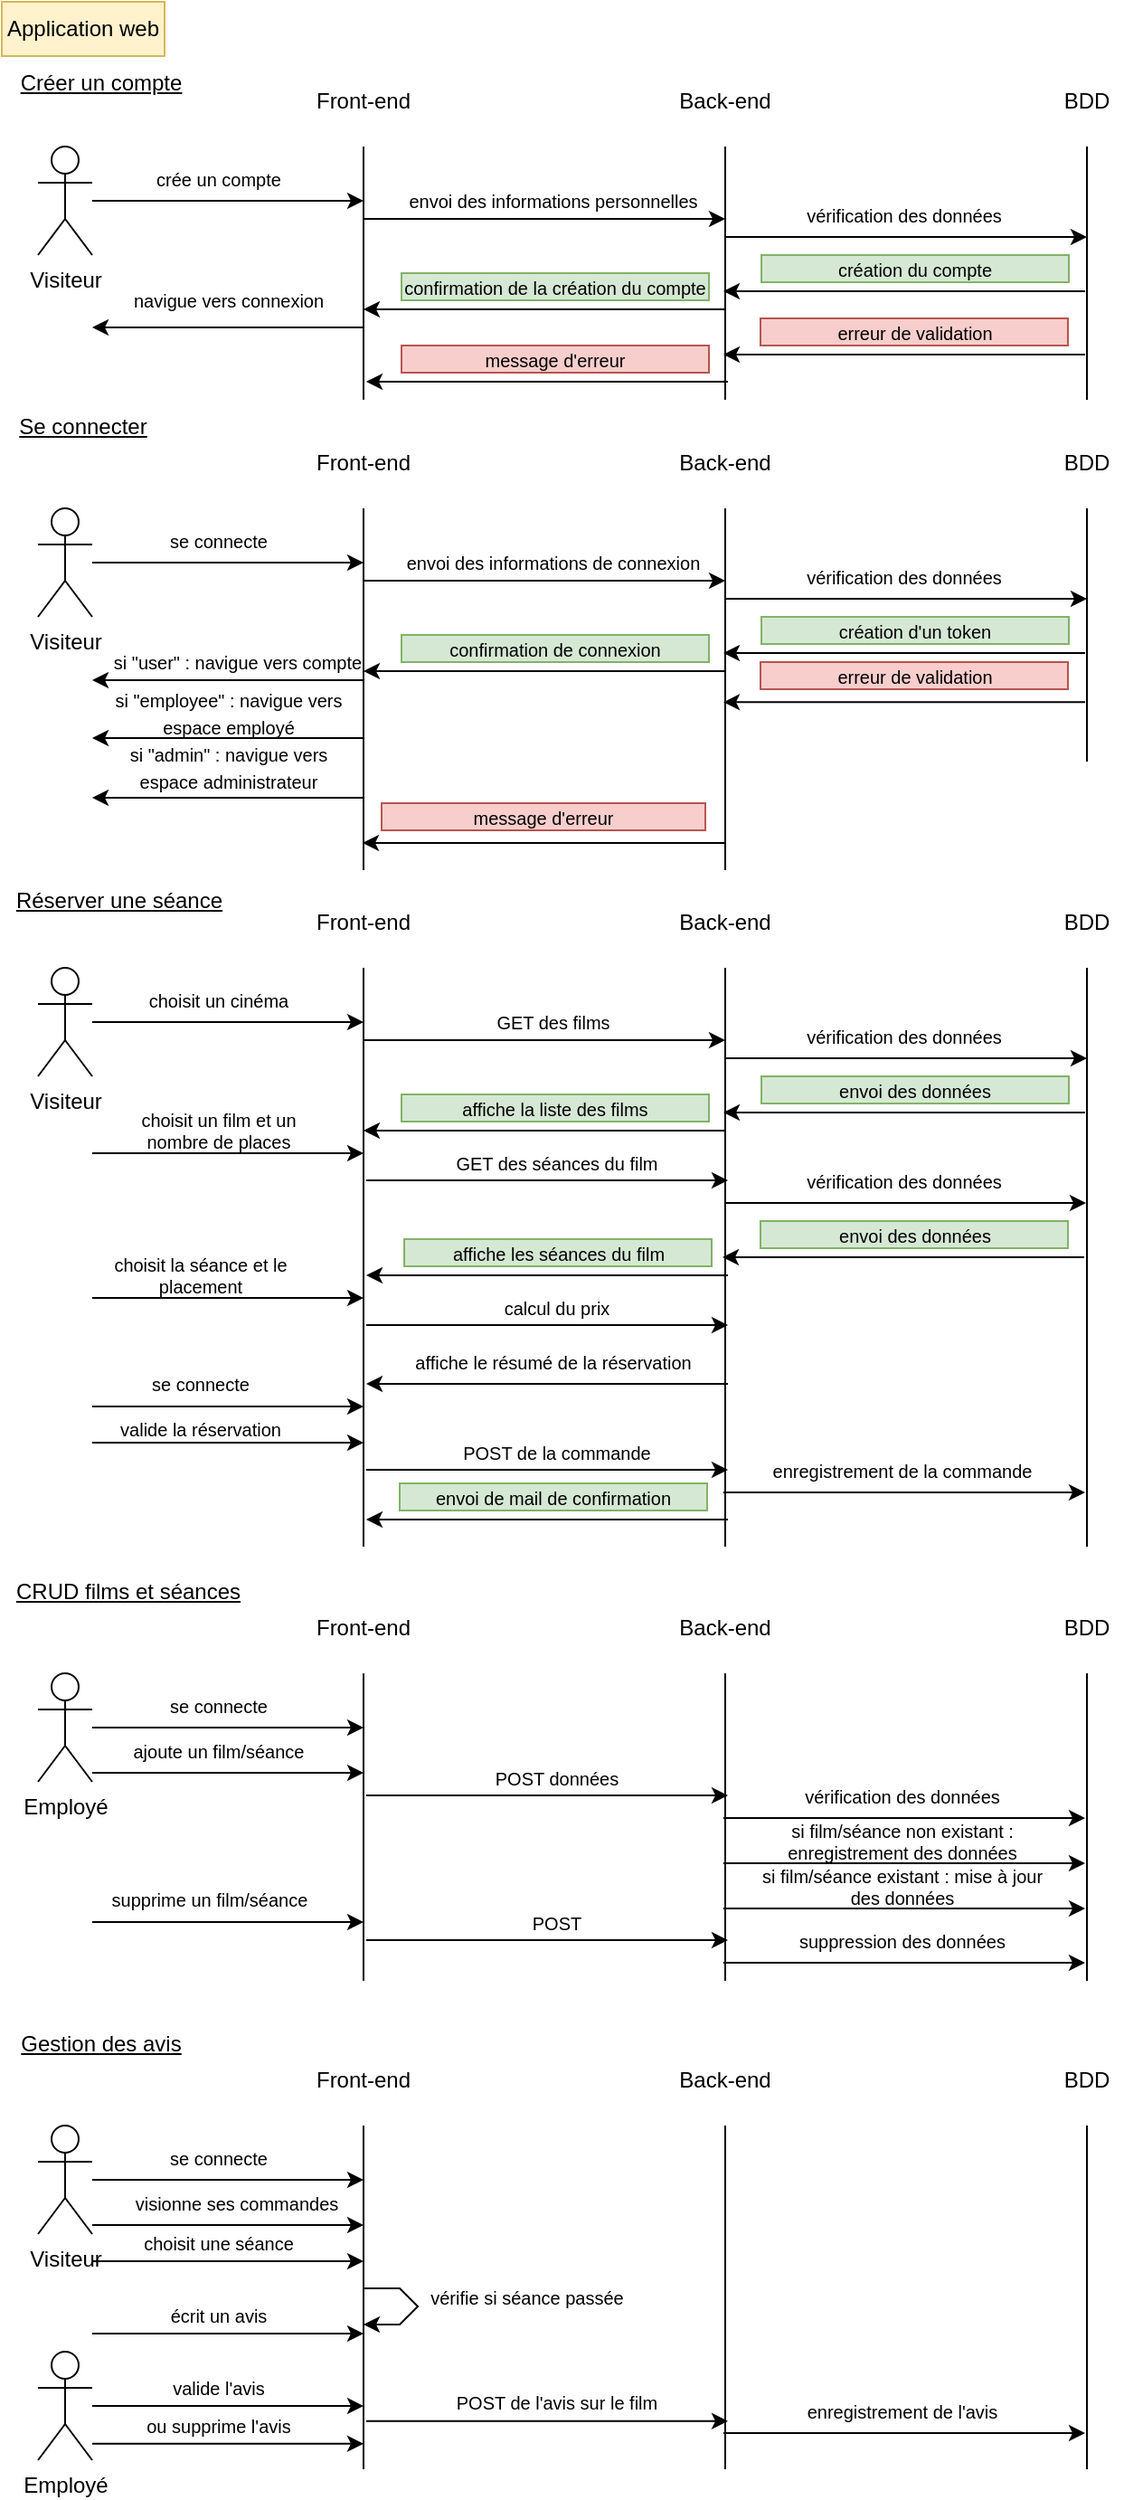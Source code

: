 <mxfile version="26.2.12">
  <diagram name="Page-1" id="bkhj7TyTQltoUjwlAiIB">
    <mxGraphModel dx="632" dy="415" grid="1" gridSize="10" guides="1" tooltips="1" connect="1" arrows="1" fold="1" page="1" pageScale="1" pageWidth="827" pageHeight="1169" math="0" shadow="0">
      <root>
        <mxCell id="0" />
        <mxCell id="1" parent="0" />
        <mxCell id="wifZ-9k00RwjJwxD-yln-15" style="edgeStyle=orthogonalEdgeStyle;rounded=0;orthogonalLoop=1;jettySize=auto;html=1;" parent="1" source="wifZ-9k00RwjJwxD-yln-1" edge="1">
          <mxGeometry relative="1" as="geometry">
            <mxPoint x="200" y="110" as="targetPoint" />
          </mxGeometry>
        </mxCell>
        <mxCell id="wifZ-9k00RwjJwxD-yln-1" value="Visiteur" style="shape=umlActor;verticalLabelPosition=bottom;verticalAlign=top;html=1;outlineConnect=0;" parent="1" vertex="1">
          <mxGeometry x="20" y="80" width="30" height="60" as="geometry" />
        </mxCell>
        <mxCell id="wifZ-9k00RwjJwxD-yln-2" value="Application web" style="text;html=1;align=center;verticalAlign=middle;whiteSpace=wrap;rounded=0;glass=0;shadow=0;fillColor=#fff2cc;strokeColor=#d6b656;" parent="1" vertex="1">
          <mxGeometry width="90" height="30" as="geometry" />
        </mxCell>
        <mxCell id="wifZ-9k00RwjJwxD-yln-5" value="Créer un compte" style="text;html=1;align=center;verticalAlign=middle;whiteSpace=wrap;rounded=0;fontStyle=4" parent="1" vertex="1">
          <mxGeometry y="30" width="110" height="30" as="geometry" />
        </mxCell>
        <mxCell id="wifZ-9k00RwjJwxD-yln-8" value="" style="endArrow=none;html=1;rounded=0;" parent="1" edge="1">
          <mxGeometry width="50" height="50" relative="1" as="geometry">
            <mxPoint x="200" y="220" as="sourcePoint" />
            <mxPoint x="200" y="80" as="targetPoint" />
          </mxGeometry>
        </mxCell>
        <mxCell id="wifZ-9k00RwjJwxD-yln-9" value="" style="endArrow=none;html=1;rounded=0;" parent="1" edge="1">
          <mxGeometry width="50" height="50" relative="1" as="geometry">
            <mxPoint x="400" y="220" as="sourcePoint" />
            <mxPoint x="400" y="80" as="targetPoint" />
          </mxGeometry>
        </mxCell>
        <mxCell id="wifZ-9k00RwjJwxD-yln-10" value="" style="endArrow=none;html=1;rounded=0;" parent="1" edge="1">
          <mxGeometry width="50" height="50" relative="1" as="geometry">
            <mxPoint x="600" y="220" as="sourcePoint" />
            <mxPoint x="600" y="80" as="targetPoint" />
          </mxGeometry>
        </mxCell>
        <mxCell id="wifZ-9k00RwjJwxD-yln-11" value="Front-end" style="text;html=1;align=center;verticalAlign=middle;whiteSpace=wrap;rounded=0;" parent="1" vertex="1">
          <mxGeometry x="170" y="40" width="60" height="30" as="geometry" />
        </mxCell>
        <mxCell id="wifZ-9k00RwjJwxD-yln-12" value="Back-end" style="text;html=1;align=center;verticalAlign=middle;whiteSpace=wrap;rounded=0;" parent="1" vertex="1">
          <mxGeometry x="370" y="40" width="60" height="30" as="geometry" />
        </mxCell>
        <mxCell id="wifZ-9k00RwjJwxD-yln-13" value="BDD" style="text;html=1;align=center;verticalAlign=middle;whiteSpace=wrap;rounded=0;" parent="1" vertex="1">
          <mxGeometry x="570" y="40" width="60" height="30" as="geometry" />
        </mxCell>
        <mxCell id="wifZ-9k00RwjJwxD-yln-16" value="crée un compte" style="text;html=1;align=center;verticalAlign=middle;whiteSpace=wrap;rounded=0;fontSize=10;" parent="1" vertex="1">
          <mxGeometry x="70" y="92.5" width="100" height="10" as="geometry" />
        </mxCell>
        <mxCell id="wifZ-9k00RwjJwxD-yln-17" value="" style="endArrow=classic;html=1;rounded=0;" parent="1" edge="1">
          <mxGeometry width="50" height="50" relative="1" as="geometry">
            <mxPoint x="200" y="120" as="sourcePoint" />
            <mxPoint x="400" y="120" as="targetPoint" />
          </mxGeometry>
        </mxCell>
        <mxCell id="wifZ-9k00RwjJwxD-yln-18" value="envoi des informations personnelles" style="text;html=1;align=center;verticalAlign=middle;whiteSpace=wrap;rounded=0;fontSize=10;" parent="1" vertex="1">
          <mxGeometry x="220" y="102.5" width="170" height="15" as="geometry" />
        </mxCell>
        <mxCell id="wifZ-9k00RwjJwxD-yln-20" value="" style="endArrow=classic;html=1;rounded=0;" parent="1" edge="1">
          <mxGeometry width="50" height="50" relative="1" as="geometry">
            <mxPoint x="400" y="130" as="sourcePoint" />
            <mxPoint x="600" y="130" as="targetPoint" />
          </mxGeometry>
        </mxCell>
        <mxCell id="wifZ-9k00RwjJwxD-yln-21" value="vérification des données" style="text;html=1;align=center;verticalAlign=middle;whiteSpace=wrap;rounded=0;fontSize=10;" parent="1" vertex="1">
          <mxGeometry x="414" y="110" width="170" height="15" as="geometry" />
        </mxCell>
        <mxCell id="wifZ-9k00RwjJwxD-yln-22" value="création du compte" style="text;html=1;align=center;verticalAlign=middle;whiteSpace=wrap;rounded=0;fontSize=10;fillColor=#d5e8d4;strokeColor=#82b366;" parent="1" vertex="1">
          <mxGeometry x="420" y="140" width="170" height="15" as="geometry" />
        </mxCell>
        <mxCell id="wifZ-9k00RwjJwxD-yln-23" value="" style="endArrow=classic;html=1;rounded=0;" parent="1" edge="1">
          <mxGeometry width="50" height="50" relative="1" as="geometry">
            <mxPoint x="599" y="160" as="sourcePoint" />
            <mxPoint x="399" y="160" as="targetPoint" />
          </mxGeometry>
        </mxCell>
        <mxCell id="wifZ-9k00RwjJwxD-yln-25" value="confirmation de la création du compte" style="text;html=1;align=center;verticalAlign=middle;whiteSpace=wrap;rounded=0;fontSize=10;fillColor=#d5e8d4;strokeColor=#82b366;" parent="1" vertex="1">
          <mxGeometry x="221" y="150" width="170" height="15" as="geometry" />
        </mxCell>
        <mxCell id="wifZ-9k00RwjJwxD-yln-26" value="" style="endArrow=classic;html=1;rounded=0;" parent="1" edge="1">
          <mxGeometry width="50" height="50" relative="1" as="geometry">
            <mxPoint x="400" y="170" as="sourcePoint" />
            <mxPoint x="200" y="170" as="targetPoint" />
          </mxGeometry>
        </mxCell>
        <mxCell id="wifZ-9k00RwjJwxD-yln-27" value="message d&#39;erreur" style="text;html=1;align=center;verticalAlign=middle;whiteSpace=wrap;rounded=0;fontSize=10;fillColor=#f8cecc;strokeColor=#b85450;" parent="1" vertex="1">
          <mxGeometry x="221" y="190" width="170" height="15" as="geometry" />
        </mxCell>
        <mxCell id="wifZ-9k00RwjJwxD-yln-28" value="" style="endArrow=classic;html=1;rounded=0;" parent="1" edge="1">
          <mxGeometry width="50" height="50" relative="1" as="geometry">
            <mxPoint x="401.5" y="210" as="sourcePoint" />
            <mxPoint x="201.5" y="210" as="targetPoint" />
          </mxGeometry>
        </mxCell>
        <mxCell id="wifZ-9k00RwjJwxD-yln-29" value="Se connecter" style="text;html=1;align=center;verticalAlign=middle;whiteSpace=wrap;rounded=0;fontStyle=4" parent="1" vertex="1">
          <mxGeometry y="220" width="90" height="30" as="geometry" />
        </mxCell>
        <mxCell id="wifZ-9k00RwjJwxD-yln-30" style="edgeStyle=orthogonalEdgeStyle;rounded=0;orthogonalLoop=1;jettySize=auto;html=1;" parent="1" source="wifZ-9k00RwjJwxD-yln-31" edge="1">
          <mxGeometry relative="1" as="geometry">
            <mxPoint x="200" y="310" as="targetPoint" />
          </mxGeometry>
        </mxCell>
        <mxCell id="wifZ-9k00RwjJwxD-yln-31" value="Visiteur" style="shape=umlActor;verticalLabelPosition=bottom;verticalAlign=top;html=1;outlineConnect=0;" parent="1" vertex="1">
          <mxGeometry x="20" y="280" width="30" height="60" as="geometry" />
        </mxCell>
        <mxCell id="wifZ-9k00RwjJwxD-yln-32" value="" style="endArrow=none;html=1;rounded=0;" parent="1" edge="1">
          <mxGeometry width="50" height="50" relative="1" as="geometry">
            <mxPoint x="200" y="480" as="sourcePoint" />
            <mxPoint x="200" y="280" as="targetPoint" />
          </mxGeometry>
        </mxCell>
        <mxCell id="wifZ-9k00RwjJwxD-yln-33" value="" style="endArrow=none;html=1;rounded=0;" parent="1" edge="1">
          <mxGeometry width="50" height="50" relative="1" as="geometry">
            <mxPoint x="400" y="480" as="sourcePoint" />
            <mxPoint x="400" y="280" as="targetPoint" />
          </mxGeometry>
        </mxCell>
        <mxCell id="wifZ-9k00RwjJwxD-yln-34" value="" style="endArrow=none;html=1;rounded=0;" parent="1" edge="1">
          <mxGeometry width="50" height="50" relative="1" as="geometry">
            <mxPoint x="600" y="420" as="sourcePoint" />
            <mxPoint x="600" y="280" as="targetPoint" />
          </mxGeometry>
        </mxCell>
        <mxCell id="wifZ-9k00RwjJwxD-yln-35" value="Front-end" style="text;html=1;align=center;verticalAlign=middle;whiteSpace=wrap;rounded=0;" parent="1" vertex="1">
          <mxGeometry x="170" y="240" width="60" height="30" as="geometry" />
        </mxCell>
        <mxCell id="wifZ-9k00RwjJwxD-yln-36" value="Back-end" style="text;html=1;align=center;verticalAlign=middle;whiteSpace=wrap;rounded=0;" parent="1" vertex="1">
          <mxGeometry x="370" y="240" width="60" height="30" as="geometry" />
        </mxCell>
        <mxCell id="wifZ-9k00RwjJwxD-yln-37" value="BDD" style="text;html=1;align=center;verticalAlign=middle;whiteSpace=wrap;rounded=0;" parent="1" vertex="1">
          <mxGeometry x="570" y="240" width="60" height="30" as="geometry" />
        </mxCell>
        <mxCell id="wifZ-9k00RwjJwxD-yln-38" value="se connecte" style="text;html=1;align=center;verticalAlign=middle;whiteSpace=wrap;rounded=0;fontSize=10;" parent="1" vertex="1">
          <mxGeometry x="70" y="292.5" width="100" height="10" as="geometry" />
        </mxCell>
        <mxCell id="wifZ-9k00RwjJwxD-yln-39" value="" style="endArrow=classic;html=1;rounded=0;" parent="1" edge="1">
          <mxGeometry width="50" height="50" relative="1" as="geometry">
            <mxPoint x="200" y="320" as="sourcePoint" />
            <mxPoint x="400" y="320" as="targetPoint" />
          </mxGeometry>
        </mxCell>
        <mxCell id="wifZ-9k00RwjJwxD-yln-40" value="envoi des informations de connexion" style="text;html=1;align=center;verticalAlign=middle;whiteSpace=wrap;rounded=0;fontSize=10;" parent="1" vertex="1">
          <mxGeometry x="220" y="302.5" width="170" height="15" as="geometry" />
        </mxCell>
        <mxCell id="wifZ-9k00RwjJwxD-yln-41" value="" style="endArrow=classic;html=1;rounded=0;" parent="1" edge="1">
          <mxGeometry width="50" height="50" relative="1" as="geometry">
            <mxPoint x="400" y="330" as="sourcePoint" />
            <mxPoint x="600" y="330" as="targetPoint" />
          </mxGeometry>
        </mxCell>
        <mxCell id="wifZ-9k00RwjJwxD-yln-42" value="vérification des données" style="text;html=1;align=center;verticalAlign=middle;whiteSpace=wrap;rounded=0;fontSize=10;" parent="1" vertex="1">
          <mxGeometry x="414" y="310" width="170" height="15" as="geometry" />
        </mxCell>
        <mxCell id="wifZ-9k00RwjJwxD-yln-43" value="création d&#39;un token" style="text;html=1;align=center;verticalAlign=middle;whiteSpace=wrap;rounded=0;fontSize=10;fillColor=#d5e8d4;strokeColor=#82b366;" parent="1" vertex="1">
          <mxGeometry x="420" y="340" width="170" height="15" as="geometry" />
        </mxCell>
        <mxCell id="wifZ-9k00RwjJwxD-yln-44" value="" style="endArrow=classic;html=1;rounded=0;" parent="1" edge="1">
          <mxGeometry width="50" height="50" relative="1" as="geometry">
            <mxPoint x="599" y="360" as="sourcePoint" />
            <mxPoint x="399" y="360" as="targetPoint" />
          </mxGeometry>
        </mxCell>
        <mxCell id="wifZ-9k00RwjJwxD-yln-45" value="confirmation de connexion" style="text;html=1;align=center;verticalAlign=middle;whiteSpace=wrap;rounded=0;fontSize=10;fillColor=#d5e8d4;strokeColor=#82b366;" parent="1" vertex="1">
          <mxGeometry x="221" y="350" width="170" height="15" as="geometry" />
        </mxCell>
        <mxCell id="wifZ-9k00RwjJwxD-yln-46" value="" style="endArrow=classic;html=1;rounded=0;" parent="1" edge="1">
          <mxGeometry width="50" height="50" relative="1" as="geometry">
            <mxPoint x="400" y="370" as="sourcePoint" />
            <mxPoint x="200" y="370" as="targetPoint" />
          </mxGeometry>
        </mxCell>
        <mxCell id="wifZ-9k00RwjJwxD-yln-47" value="message d&#39;erreur" style="text;html=1;align=center;verticalAlign=middle;whiteSpace=wrap;rounded=0;fontSize=10;fillColor=#f8cecc;strokeColor=#b85450;" parent="1" vertex="1">
          <mxGeometry x="210" y="443" width="179" height="15" as="geometry" />
        </mxCell>
        <mxCell id="wifZ-9k00RwjJwxD-yln-48" value="" style="endArrow=classic;html=1;rounded=0;" parent="1" edge="1">
          <mxGeometry width="50" height="50" relative="1" as="geometry">
            <mxPoint x="399.5" y="465" as="sourcePoint" />
            <mxPoint x="199.5" y="465" as="targetPoint" />
          </mxGeometry>
        </mxCell>
        <mxCell id="wifZ-9k00RwjJwxD-yln-49" value="Réserver une séance" style="text;html=1;align=center;verticalAlign=middle;whiteSpace=wrap;rounded=0;fontStyle=4" parent="1" vertex="1">
          <mxGeometry y="482" width="130" height="30" as="geometry" />
        </mxCell>
        <mxCell id="wifZ-9k00RwjJwxD-yln-50" style="edgeStyle=orthogonalEdgeStyle;rounded=0;orthogonalLoop=1;jettySize=auto;html=1;" parent="1" source="wifZ-9k00RwjJwxD-yln-51" edge="1">
          <mxGeometry relative="1" as="geometry">
            <mxPoint x="200" y="564" as="targetPoint" />
          </mxGeometry>
        </mxCell>
        <mxCell id="wifZ-9k00RwjJwxD-yln-51" value="Visiteur" style="shape=umlActor;verticalLabelPosition=bottom;verticalAlign=top;html=1;outlineConnect=0;" parent="1" vertex="1">
          <mxGeometry x="20" y="534" width="30" height="60" as="geometry" />
        </mxCell>
        <mxCell id="wifZ-9k00RwjJwxD-yln-52" value="" style="endArrow=none;html=1;rounded=0;" parent="1" edge="1">
          <mxGeometry width="50" height="50" relative="1" as="geometry">
            <mxPoint x="200" y="854" as="sourcePoint" />
            <mxPoint x="200" y="534" as="targetPoint" />
          </mxGeometry>
        </mxCell>
        <mxCell id="wifZ-9k00RwjJwxD-yln-53" value="" style="endArrow=none;html=1;rounded=0;" parent="1" edge="1">
          <mxGeometry width="50" height="50" relative="1" as="geometry">
            <mxPoint x="400" y="854" as="sourcePoint" />
            <mxPoint x="400" y="534" as="targetPoint" />
          </mxGeometry>
        </mxCell>
        <mxCell id="wifZ-9k00RwjJwxD-yln-54" value="" style="endArrow=none;html=1;rounded=0;" parent="1" edge="1">
          <mxGeometry width="50" height="50" relative="1" as="geometry">
            <mxPoint x="600" y="854" as="sourcePoint" />
            <mxPoint x="600" y="534" as="targetPoint" />
          </mxGeometry>
        </mxCell>
        <mxCell id="wifZ-9k00RwjJwxD-yln-55" value="Front-end" style="text;html=1;align=center;verticalAlign=middle;whiteSpace=wrap;rounded=0;" parent="1" vertex="1">
          <mxGeometry x="170" y="494" width="60" height="30" as="geometry" />
        </mxCell>
        <mxCell id="wifZ-9k00RwjJwxD-yln-56" value="Back-end" style="text;html=1;align=center;verticalAlign=middle;whiteSpace=wrap;rounded=0;" parent="1" vertex="1">
          <mxGeometry x="370" y="494" width="60" height="30" as="geometry" />
        </mxCell>
        <mxCell id="wifZ-9k00RwjJwxD-yln-57" value="BDD" style="text;html=1;align=center;verticalAlign=middle;whiteSpace=wrap;rounded=0;" parent="1" vertex="1">
          <mxGeometry x="570" y="494" width="60" height="30" as="geometry" />
        </mxCell>
        <mxCell id="wifZ-9k00RwjJwxD-yln-58" value="choisit un cinéma" style="text;html=1;align=center;verticalAlign=middle;whiteSpace=wrap;rounded=0;fontSize=10;" parent="1" vertex="1">
          <mxGeometry x="70" y="546.5" width="100" height="10" as="geometry" />
        </mxCell>
        <mxCell id="wifZ-9k00RwjJwxD-yln-59" value="" style="endArrow=classic;html=1;rounded=0;" parent="1" edge="1">
          <mxGeometry width="50" height="50" relative="1" as="geometry">
            <mxPoint x="200" y="574" as="sourcePoint" />
            <mxPoint x="400" y="574" as="targetPoint" />
          </mxGeometry>
        </mxCell>
        <mxCell id="wifZ-9k00RwjJwxD-yln-60" value="GET des films" style="text;html=1;align=center;verticalAlign=middle;whiteSpace=wrap;rounded=0;fontSize=10;" parent="1" vertex="1">
          <mxGeometry x="220" y="556.5" width="170" height="15" as="geometry" />
        </mxCell>
        <mxCell id="wifZ-9k00RwjJwxD-yln-61" value="" style="endArrow=classic;html=1;rounded=0;" parent="1" edge="1">
          <mxGeometry width="50" height="50" relative="1" as="geometry">
            <mxPoint x="400" y="584" as="sourcePoint" />
            <mxPoint x="600" y="584" as="targetPoint" />
          </mxGeometry>
        </mxCell>
        <mxCell id="wifZ-9k00RwjJwxD-yln-62" value="vérification des données" style="text;html=1;align=center;verticalAlign=middle;whiteSpace=wrap;rounded=0;fontSize=10;" parent="1" vertex="1">
          <mxGeometry x="414" y="564" width="170" height="15" as="geometry" />
        </mxCell>
        <mxCell id="wifZ-9k00RwjJwxD-yln-63" value="envoi des données" style="text;html=1;align=center;verticalAlign=middle;whiteSpace=wrap;rounded=0;fontSize=10;fillColor=#d5e8d4;strokeColor=#82b366;" parent="1" vertex="1">
          <mxGeometry x="420" y="594" width="170" height="15" as="geometry" />
        </mxCell>
        <mxCell id="wifZ-9k00RwjJwxD-yln-64" value="" style="endArrow=classic;html=1;rounded=0;" parent="1" edge="1">
          <mxGeometry width="50" height="50" relative="1" as="geometry">
            <mxPoint x="599" y="614" as="sourcePoint" />
            <mxPoint x="399" y="614" as="targetPoint" />
          </mxGeometry>
        </mxCell>
        <mxCell id="wifZ-9k00RwjJwxD-yln-65" value="affiche la liste des films" style="text;html=1;align=center;verticalAlign=middle;whiteSpace=wrap;rounded=0;fontSize=10;fillColor=#d5e8d4;strokeColor=#82b366;" parent="1" vertex="1">
          <mxGeometry x="221" y="604" width="170" height="15" as="geometry" />
        </mxCell>
        <mxCell id="wifZ-9k00RwjJwxD-yln-66" value="" style="endArrow=classic;html=1;rounded=0;" parent="1" edge="1">
          <mxGeometry width="50" height="50" relative="1" as="geometry">
            <mxPoint x="400" y="624" as="sourcePoint" />
            <mxPoint x="200" y="624" as="targetPoint" />
          </mxGeometry>
        </mxCell>
        <mxCell id="wifZ-9k00RwjJwxD-yln-69" style="edgeStyle=orthogonalEdgeStyle;rounded=0;orthogonalLoop=1;jettySize=auto;html=1;" parent="1" edge="1">
          <mxGeometry relative="1" as="geometry">
            <mxPoint x="200" y="636.5" as="targetPoint" />
            <mxPoint x="50" y="636.5" as="sourcePoint" />
          </mxGeometry>
        </mxCell>
        <mxCell id="wifZ-9k00RwjJwxD-yln-70" value="choisit un film et un nombre de places" style="text;html=1;align=center;verticalAlign=middle;whiteSpace=wrap;rounded=0;fontSize=10;" parent="1" vertex="1">
          <mxGeometry x="70" y="619" width="100" height="10" as="geometry" />
        </mxCell>
        <mxCell id="wifZ-9k00RwjJwxD-yln-71" value="" style="endArrow=classic;html=1;rounded=0;" parent="1" edge="1">
          <mxGeometry width="50" height="50" relative="1" as="geometry">
            <mxPoint x="201.5" y="651.5" as="sourcePoint" />
            <mxPoint x="401.5" y="651.5" as="targetPoint" />
          </mxGeometry>
        </mxCell>
        <mxCell id="wifZ-9k00RwjJwxD-yln-72" value="GET des séances du film" style="text;html=1;align=center;verticalAlign=middle;whiteSpace=wrap;rounded=0;fontSize=10;" parent="1" vertex="1">
          <mxGeometry x="221.5" y="634" width="170" height="15" as="geometry" />
        </mxCell>
        <mxCell id="wifZ-9k00RwjJwxD-yln-73" value="" style="endArrow=classic;html=1;rounded=0;" parent="1" edge="1">
          <mxGeometry width="50" height="50" relative="1" as="geometry">
            <mxPoint x="399.5" y="664" as="sourcePoint" />
            <mxPoint x="599.5" y="664" as="targetPoint" />
          </mxGeometry>
        </mxCell>
        <mxCell id="wifZ-9k00RwjJwxD-yln-74" value="vérification des données" style="text;html=1;align=center;verticalAlign=middle;whiteSpace=wrap;rounded=0;fontSize=10;" parent="1" vertex="1">
          <mxGeometry x="413.5" y="644" width="170" height="15" as="geometry" />
        </mxCell>
        <mxCell id="wifZ-9k00RwjJwxD-yln-75" value="envoi des données" style="text;html=1;align=center;verticalAlign=middle;whiteSpace=wrap;rounded=0;fontSize=10;fillColor=#d5e8d4;strokeColor=#82b366;" parent="1" vertex="1">
          <mxGeometry x="419.5" y="674" width="170" height="15" as="geometry" />
        </mxCell>
        <mxCell id="wifZ-9k00RwjJwxD-yln-76" value="" style="endArrow=classic;html=1;rounded=0;" parent="1" edge="1">
          <mxGeometry width="50" height="50" relative="1" as="geometry">
            <mxPoint x="598.5" y="694" as="sourcePoint" />
            <mxPoint x="398.5" y="694" as="targetPoint" />
          </mxGeometry>
        </mxCell>
        <mxCell id="wifZ-9k00RwjJwxD-yln-80" value="affiche les séances du film" style="text;html=1;align=center;verticalAlign=middle;whiteSpace=wrap;rounded=0;fontSize=10;fillColor=#d5e8d4;strokeColor=#82b366;" parent="1" vertex="1">
          <mxGeometry x="222.5" y="684" width="170" height="15" as="geometry" />
        </mxCell>
        <mxCell id="wifZ-9k00RwjJwxD-yln-81" value="" style="endArrow=classic;html=1;rounded=0;" parent="1" edge="1">
          <mxGeometry width="50" height="50" relative="1" as="geometry">
            <mxPoint x="401.5" y="704" as="sourcePoint" />
            <mxPoint x="201.5" y="704" as="targetPoint" />
          </mxGeometry>
        </mxCell>
        <mxCell id="wifZ-9k00RwjJwxD-yln-82" style="edgeStyle=orthogonalEdgeStyle;rounded=0;orthogonalLoop=1;jettySize=auto;html=1;" parent="1" edge="1">
          <mxGeometry relative="1" as="geometry">
            <mxPoint x="200" y="716.5" as="targetPoint" />
            <mxPoint x="50" y="716.5" as="sourcePoint" />
          </mxGeometry>
        </mxCell>
        <mxCell id="wifZ-9k00RwjJwxD-yln-83" value="choisit la séance et le placement" style="text;html=1;align=center;verticalAlign=middle;whiteSpace=wrap;rounded=0;fontSize=10;" parent="1" vertex="1">
          <mxGeometry x="60" y="699" width="100" height="10" as="geometry" />
        </mxCell>
        <mxCell id="wifZ-9k00RwjJwxD-yln-85" value="" style="endArrow=classic;html=1;rounded=0;" parent="1" edge="1">
          <mxGeometry width="50" height="50" relative="1" as="geometry">
            <mxPoint x="201.5" y="731.5" as="sourcePoint" />
            <mxPoint x="401.5" y="731.5" as="targetPoint" />
          </mxGeometry>
        </mxCell>
        <mxCell id="wifZ-9k00RwjJwxD-yln-86" value="calcul du prix" style="text;html=1;align=center;verticalAlign=middle;whiteSpace=wrap;rounded=0;fontSize=10;" parent="1" vertex="1">
          <mxGeometry x="221.5" y="714" width="170" height="15" as="geometry" />
        </mxCell>
        <mxCell id="wifZ-9k00RwjJwxD-yln-87" value="" style="endArrow=classic;html=1;rounded=0;" parent="1" edge="1">
          <mxGeometry width="50" height="50" relative="1" as="geometry">
            <mxPoint x="401.5" y="764" as="sourcePoint" />
            <mxPoint x="201.5" y="764" as="targetPoint" />
          </mxGeometry>
        </mxCell>
        <mxCell id="wifZ-9k00RwjJwxD-yln-88" value="affiche le résumé de la réservation" style="text;html=1;align=center;verticalAlign=middle;whiteSpace=wrap;rounded=0;fontSize=10;" parent="1" vertex="1">
          <mxGeometry x="220" y="744" width="170" height="15" as="geometry" />
        </mxCell>
        <mxCell id="wifZ-9k00RwjJwxD-yln-89" style="edgeStyle=orthogonalEdgeStyle;rounded=0;orthogonalLoop=1;jettySize=auto;html=1;" parent="1" edge="1">
          <mxGeometry relative="1" as="geometry">
            <mxPoint x="200" y="776.5" as="targetPoint" />
            <mxPoint x="50" y="776.5" as="sourcePoint" />
          </mxGeometry>
        </mxCell>
        <mxCell id="wifZ-9k00RwjJwxD-yln-90" value="se connecte" style="text;html=1;align=center;verticalAlign=middle;whiteSpace=wrap;rounded=0;fontSize=10;" parent="1" vertex="1">
          <mxGeometry x="60" y="759" width="100" height="10" as="geometry" />
        </mxCell>
        <mxCell id="wifZ-9k00RwjJwxD-yln-94" style="edgeStyle=orthogonalEdgeStyle;rounded=0;orthogonalLoop=1;jettySize=auto;html=1;" parent="1" edge="1">
          <mxGeometry relative="1" as="geometry">
            <mxPoint x="200" y="796.5" as="targetPoint" />
            <mxPoint x="50" y="796.5" as="sourcePoint" />
          </mxGeometry>
        </mxCell>
        <mxCell id="wifZ-9k00RwjJwxD-yln-95" value="valide la réservation" style="text;html=1;align=center;verticalAlign=middle;whiteSpace=wrap;rounded=0;fontSize=10;" parent="1" vertex="1">
          <mxGeometry x="60" y="784" width="100" height="10" as="geometry" />
        </mxCell>
        <mxCell id="wifZ-9k00RwjJwxD-yln-97" value="" style="endArrow=classic;html=1;rounded=0;" parent="1" edge="1">
          <mxGeometry width="50" height="50" relative="1" as="geometry">
            <mxPoint x="201.5" y="811.5" as="sourcePoint" />
            <mxPoint x="401.5" y="811.5" as="targetPoint" />
          </mxGeometry>
        </mxCell>
        <mxCell id="wifZ-9k00RwjJwxD-yln-98" value="POST de la commande" style="text;html=1;align=center;verticalAlign=middle;whiteSpace=wrap;rounded=0;fontSize=10;" parent="1" vertex="1">
          <mxGeometry x="221.5" y="794" width="170" height="15" as="geometry" />
        </mxCell>
        <mxCell id="wifZ-9k00RwjJwxD-yln-99" value="" style="endArrow=classic;html=1;rounded=0;" parent="1" edge="1">
          <mxGeometry width="50" height="50" relative="1" as="geometry">
            <mxPoint x="399" y="824" as="sourcePoint" />
            <mxPoint x="599" y="824" as="targetPoint" />
          </mxGeometry>
        </mxCell>
        <mxCell id="wifZ-9k00RwjJwxD-yln-100" value="enregistrement de la commande" style="text;html=1;align=center;verticalAlign=middle;whiteSpace=wrap;rounded=0;fontSize=10;" parent="1" vertex="1">
          <mxGeometry x="413" y="804" width="170" height="15" as="geometry" />
        </mxCell>
        <mxCell id="wifZ-9k00RwjJwxD-yln-103" value="" style="endArrow=classic;html=1;rounded=0;" parent="1" edge="1">
          <mxGeometry width="50" height="50" relative="1" as="geometry">
            <mxPoint x="401.5" y="839" as="sourcePoint" />
            <mxPoint x="201.5" y="839" as="targetPoint" />
          </mxGeometry>
        </mxCell>
        <mxCell id="wifZ-9k00RwjJwxD-yln-104" value="envoi de mail de confirmation" style="text;html=1;align=center;verticalAlign=middle;whiteSpace=wrap;rounded=0;fontSize=10;fillColor=#d5e8d4;strokeColor=#82b366;" parent="1" vertex="1">
          <mxGeometry x="220" y="819" width="170" height="15" as="geometry" />
        </mxCell>
        <mxCell id="nucLkDcXrnHL7K70imRz-1" value="CRUD films et séances" style="text;html=1;align=center;verticalAlign=middle;whiteSpace=wrap;rounded=0;fontStyle=4" parent="1" vertex="1">
          <mxGeometry y="864" width="140" height="30" as="geometry" />
        </mxCell>
        <mxCell id="nucLkDcXrnHL7K70imRz-2" style="edgeStyle=orthogonalEdgeStyle;rounded=0;orthogonalLoop=1;jettySize=auto;html=1;" parent="1" source="nucLkDcXrnHL7K70imRz-3" edge="1">
          <mxGeometry relative="1" as="geometry">
            <mxPoint x="200" y="954" as="targetPoint" />
          </mxGeometry>
        </mxCell>
        <mxCell id="nucLkDcXrnHL7K70imRz-3" value="Employé" style="shape=umlActor;verticalLabelPosition=bottom;verticalAlign=top;html=1;outlineConnect=0;" parent="1" vertex="1">
          <mxGeometry x="20" y="924" width="30" height="60" as="geometry" />
        </mxCell>
        <mxCell id="nucLkDcXrnHL7K70imRz-4" value="" style="endArrow=none;html=1;rounded=0;" parent="1" edge="1">
          <mxGeometry width="50" height="50" relative="1" as="geometry">
            <mxPoint x="200" y="1094" as="sourcePoint" />
            <mxPoint x="200" y="924" as="targetPoint" />
          </mxGeometry>
        </mxCell>
        <mxCell id="nucLkDcXrnHL7K70imRz-5" value="" style="endArrow=none;html=1;rounded=0;" parent="1" edge="1">
          <mxGeometry width="50" height="50" relative="1" as="geometry">
            <mxPoint x="400" y="1094" as="sourcePoint" />
            <mxPoint x="400" y="924" as="targetPoint" />
          </mxGeometry>
        </mxCell>
        <mxCell id="nucLkDcXrnHL7K70imRz-6" value="" style="endArrow=none;html=1;rounded=0;" parent="1" edge="1">
          <mxGeometry width="50" height="50" relative="1" as="geometry">
            <mxPoint x="600" y="1094" as="sourcePoint" />
            <mxPoint x="600" y="924" as="targetPoint" />
          </mxGeometry>
        </mxCell>
        <mxCell id="nucLkDcXrnHL7K70imRz-7" value="Front-end" style="text;html=1;align=center;verticalAlign=middle;whiteSpace=wrap;rounded=0;" parent="1" vertex="1">
          <mxGeometry x="170" y="884" width="60" height="30" as="geometry" />
        </mxCell>
        <mxCell id="nucLkDcXrnHL7K70imRz-8" value="Back-end" style="text;html=1;align=center;verticalAlign=middle;whiteSpace=wrap;rounded=0;" parent="1" vertex="1">
          <mxGeometry x="370" y="884" width="60" height="30" as="geometry" />
        </mxCell>
        <mxCell id="nucLkDcXrnHL7K70imRz-9" value="BDD" style="text;html=1;align=center;verticalAlign=middle;whiteSpace=wrap;rounded=0;" parent="1" vertex="1">
          <mxGeometry x="570" y="884" width="60" height="30" as="geometry" />
        </mxCell>
        <mxCell id="nucLkDcXrnHL7K70imRz-10" value="se connecte" style="text;html=1;align=center;verticalAlign=middle;whiteSpace=wrap;rounded=0;fontSize=10;" parent="1" vertex="1">
          <mxGeometry x="70" y="936.5" width="100" height="10" as="geometry" />
        </mxCell>
        <mxCell id="nucLkDcXrnHL7K70imRz-11" value="" style="endArrow=classic;html=1;rounded=0;" parent="1" edge="1">
          <mxGeometry width="50" height="50" relative="1" as="geometry">
            <mxPoint x="201.5" y="991.5" as="sourcePoint" />
            <mxPoint x="401.5" y="991.5" as="targetPoint" />
          </mxGeometry>
        </mxCell>
        <mxCell id="nucLkDcXrnHL7K70imRz-12" value="POST données" style="text;html=1;align=center;verticalAlign=middle;whiteSpace=wrap;rounded=0;fontSize=10;" parent="1" vertex="1">
          <mxGeometry x="221.5" y="974" width="170" height="15" as="geometry" />
        </mxCell>
        <mxCell id="nucLkDcXrnHL7K70imRz-13" value="" style="endArrow=classic;html=1;rounded=0;" parent="1" edge="1">
          <mxGeometry width="50" height="50" relative="1" as="geometry">
            <mxPoint x="399" y="1004" as="sourcePoint" />
            <mxPoint x="599" y="1004" as="targetPoint" />
          </mxGeometry>
        </mxCell>
        <mxCell id="nucLkDcXrnHL7K70imRz-14" value="vérification des données" style="text;html=1;align=center;verticalAlign=middle;whiteSpace=wrap;rounded=0;fontSize=10;" parent="1" vertex="1">
          <mxGeometry x="413" y="984" width="170" height="15" as="geometry" />
        </mxCell>
        <mxCell id="nucLkDcXrnHL7K70imRz-19" style="edgeStyle=orthogonalEdgeStyle;rounded=0;orthogonalLoop=1;jettySize=auto;html=1;" parent="1" edge="1">
          <mxGeometry relative="1" as="geometry">
            <mxPoint x="200" y="979" as="targetPoint" />
            <mxPoint x="50" y="979" as="sourcePoint" />
          </mxGeometry>
        </mxCell>
        <mxCell id="nucLkDcXrnHL7K70imRz-20" value="ajoute un film/séance" style="text;html=1;align=center;verticalAlign=middle;whiteSpace=wrap;rounded=0;fontSize=10;" parent="1" vertex="1">
          <mxGeometry x="70" y="961.5" width="100" height="10" as="geometry" />
        </mxCell>
        <mxCell id="nucLkDcXrnHL7K70imRz-23" value="" style="endArrow=classic;html=1;rounded=0;" parent="1" edge="1">
          <mxGeometry width="50" height="50" relative="1" as="geometry">
            <mxPoint x="399" y="1054" as="sourcePoint" />
            <mxPoint x="599" y="1054" as="targetPoint" />
          </mxGeometry>
        </mxCell>
        <mxCell id="nucLkDcXrnHL7K70imRz-24" value="si film/séance existant : mise à jour des données" style="text;html=1;align=center;verticalAlign=middle;whiteSpace=wrap;rounded=0;fontSize=10;" parent="1" vertex="1">
          <mxGeometry x="413" y="1034" width="170" height="15" as="geometry" />
        </mxCell>
        <mxCell id="nucLkDcXrnHL7K70imRz-35" style="edgeStyle=orthogonalEdgeStyle;rounded=0;orthogonalLoop=1;jettySize=auto;html=1;" parent="1" edge="1">
          <mxGeometry relative="1" as="geometry">
            <mxPoint x="200" y="1061.5" as="targetPoint" />
            <mxPoint x="50" y="1061.5" as="sourcePoint" />
          </mxGeometry>
        </mxCell>
        <mxCell id="nucLkDcXrnHL7K70imRz-36" value="supprime un film/séance" style="text;html=1;align=center;verticalAlign=middle;whiteSpace=wrap;rounded=0;fontSize=10;" parent="1" vertex="1">
          <mxGeometry x="50" y="1044" width="130" height="10" as="geometry" />
        </mxCell>
        <mxCell id="nucLkDcXrnHL7K70imRz-41" value="" style="endArrow=classic;html=1;rounded=0;" parent="1" edge="1">
          <mxGeometry width="50" height="50" relative="1" as="geometry">
            <mxPoint x="399" y="1084" as="sourcePoint" />
            <mxPoint x="599" y="1084" as="targetPoint" />
          </mxGeometry>
        </mxCell>
        <mxCell id="nucLkDcXrnHL7K70imRz-42" value="suppression des données" style="text;html=1;align=center;verticalAlign=middle;whiteSpace=wrap;rounded=0;fontSize=10;" parent="1" vertex="1">
          <mxGeometry x="413" y="1064" width="170" height="15" as="geometry" />
        </mxCell>
        <mxCell id="nucLkDcXrnHL7K70imRz-51" value="" style="endArrow=classic;html=1;rounded=0;" parent="1" edge="1">
          <mxGeometry width="50" height="50" relative="1" as="geometry">
            <mxPoint x="399" y="1029" as="sourcePoint" />
            <mxPoint x="599" y="1029" as="targetPoint" />
          </mxGeometry>
        </mxCell>
        <mxCell id="nucLkDcXrnHL7K70imRz-52" value="si film/séance non existant : enregistrement des données" style="text;html=1;align=center;verticalAlign=middle;whiteSpace=wrap;rounded=0;fontSize=10;" parent="1" vertex="1">
          <mxGeometry x="413" y="1009" width="170" height="15" as="geometry" />
        </mxCell>
        <mxCell id="nucLkDcXrnHL7K70imRz-53" value="" style="endArrow=classic;html=1;rounded=0;" parent="1" edge="1">
          <mxGeometry width="50" height="50" relative="1" as="geometry">
            <mxPoint x="201.5" y="1071.5" as="sourcePoint" />
            <mxPoint x="401.5" y="1071.5" as="targetPoint" />
          </mxGeometry>
        </mxCell>
        <mxCell id="nucLkDcXrnHL7K70imRz-54" value="POST" style="text;html=1;align=center;verticalAlign=middle;whiteSpace=wrap;rounded=0;fontSize=10;" parent="1" vertex="1">
          <mxGeometry x="221.5" y="1054" width="170" height="15" as="geometry" />
        </mxCell>
        <mxCell id="nucLkDcXrnHL7K70imRz-55" value="Gestion des avis" style="text;html=1;align=center;verticalAlign=middle;whiteSpace=wrap;rounded=0;fontStyle=4" parent="1" vertex="1">
          <mxGeometry y="1114" width="110" height="30" as="geometry" />
        </mxCell>
        <mxCell id="nucLkDcXrnHL7K70imRz-56" style="edgeStyle=orthogonalEdgeStyle;rounded=0;orthogonalLoop=1;jettySize=auto;html=1;" parent="1" source="nucLkDcXrnHL7K70imRz-57" edge="1">
          <mxGeometry relative="1" as="geometry">
            <mxPoint x="200" y="1204" as="targetPoint" />
          </mxGeometry>
        </mxCell>
        <mxCell id="nucLkDcXrnHL7K70imRz-57" value="Visiteur" style="shape=umlActor;verticalLabelPosition=bottom;verticalAlign=top;html=1;outlineConnect=0;" parent="1" vertex="1">
          <mxGeometry x="20" y="1174" width="30" height="60" as="geometry" />
        </mxCell>
        <mxCell id="nucLkDcXrnHL7K70imRz-58" value="" style="endArrow=none;html=1;rounded=0;" parent="1" edge="1">
          <mxGeometry width="50" height="50" relative="1" as="geometry">
            <mxPoint x="200" y="1364" as="sourcePoint" />
            <mxPoint x="200" y="1174" as="targetPoint" />
          </mxGeometry>
        </mxCell>
        <mxCell id="nucLkDcXrnHL7K70imRz-59" value="" style="endArrow=none;html=1;rounded=0;" parent="1" edge="1">
          <mxGeometry width="50" height="50" relative="1" as="geometry">
            <mxPoint x="400" y="1364" as="sourcePoint" />
            <mxPoint x="400" y="1174" as="targetPoint" />
          </mxGeometry>
        </mxCell>
        <mxCell id="nucLkDcXrnHL7K70imRz-60" value="" style="endArrow=none;html=1;rounded=0;" parent="1" edge="1">
          <mxGeometry width="50" height="50" relative="1" as="geometry">
            <mxPoint x="600" y="1364" as="sourcePoint" />
            <mxPoint x="600" y="1174" as="targetPoint" />
          </mxGeometry>
        </mxCell>
        <mxCell id="nucLkDcXrnHL7K70imRz-61" value="Front-end" style="text;html=1;align=center;verticalAlign=middle;whiteSpace=wrap;rounded=0;" parent="1" vertex="1">
          <mxGeometry x="170" y="1134" width="60" height="30" as="geometry" />
        </mxCell>
        <mxCell id="nucLkDcXrnHL7K70imRz-62" value="Back-end" style="text;html=1;align=center;verticalAlign=middle;whiteSpace=wrap;rounded=0;" parent="1" vertex="1">
          <mxGeometry x="370" y="1134" width="60" height="30" as="geometry" />
        </mxCell>
        <mxCell id="nucLkDcXrnHL7K70imRz-63" value="BDD" style="text;html=1;align=center;verticalAlign=middle;whiteSpace=wrap;rounded=0;" parent="1" vertex="1">
          <mxGeometry x="570" y="1134" width="60" height="30" as="geometry" />
        </mxCell>
        <mxCell id="nucLkDcXrnHL7K70imRz-64" value="se connecte" style="text;html=1;align=center;verticalAlign=middle;whiteSpace=wrap;rounded=0;fontSize=10;" parent="1" vertex="1">
          <mxGeometry x="70" y="1186.5" width="100" height="10" as="geometry" />
        </mxCell>
        <mxCell id="nucLkDcXrnHL7K70imRz-69" style="edgeStyle=orthogonalEdgeStyle;rounded=0;orthogonalLoop=1;jettySize=auto;html=1;" parent="1" edge="1">
          <mxGeometry relative="1" as="geometry">
            <mxPoint x="200" y="1229" as="targetPoint" />
            <mxPoint x="50" y="1229" as="sourcePoint" />
          </mxGeometry>
        </mxCell>
        <mxCell id="nucLkDcXrnHL7K70imRz-70" value="visionne ses commandes" style="text;html=1;align=center;verticalAlign=middle;whiteSpace=wrap;rounded=0;fontSize=10;" parent="1" vertex="1">
          <mxGeometry x="70" y="1211.5" width="120" height="10" as="geometry" />
        </mxCell>
        <mxCell id="nucLkDcXrnHL7K70imRz-73" style="edgeStyle=orthogonalEdgeStyle;rounded=0;orthogonalLoop=1;jettySize=auto;html=1;" parent="1" edge="1">
          <mxGeometry relative="1" as="geometry">
            <mxPoint x="200" y="1249" as="targetPoint" />
            <mxPoint x="50" y="1249" as="sourcePoint" />
          </mxGeometry>
        </mxCell>
        <mxCell id="nucLkDcXrnHL7K70imRz-74" value="choisit une séance" style="text;html=1;align=center;verticalAlign=middle;whiteSpace=wrap;rounded=0;fontSize=10;" parent="1" vertex="1">
          <mxGeometry x="55" y="1234" width="130" height="10" as="geometry" />
        </mxCell>
        <mxCell id="nucLkDcXrnHL7K70imRz-75" value="" style="endArrow=classic;html=1;rounded=0;" parent="1" edge="1">
          <mxGeometry width="50" height="50" relative="1" as="geometry">
            <mxPoint x="399" y="1344" as="sourcePoint" />
            <mxPoint x="599" y="1344" as="targetPoint" />
          </mxGeometry>
        </mxCell>
        <mxCell id="nucLkDcXrnHL7K70imRz-76" value="enregistrement de l&#39;avis" style="text;html=1;align=center;verticalAlign=middle;whiteSpace=wrap;rounded=0;fontSize=10;" parent="1" vertex="1">
          <mxGeometry x="413" y="1324" width="170" height="15" as="geometry" />
        </mxCell>
        <mxCell id="nucLkDcXrnHL7K70imRz-79" value="" style="endArrow=classic;html=1;rounded=0;" parent="1" edge="1">
          <mxGeometry width="50" height="50" relative="1" as="geometry">
            <mxPoint x="201.5" y="1337.41" as="sourcePoint" />
            <mxPoint x="401.5" y="1337.41" as="targetPoint" />
          </mxGeometry>
        </mxCell>
        <mxCell id="nucLkDcXrnHL7K70imRz-80" value="POST de l&#39;avis sur le film" style="text;html=1;align=center;verticalAlign=middle;whiteSpace=wrap;rounded=0;fontSize=10;" parent="1" vertex="1">
          <mxGeometry x="221.5" y="1319.91" width="170" height="15" as="geometry" />
        </mxCell>
        <mxCell id="nucLkDcXrnHL7K70imRz-82" value="" style="endArrow=classic;html=1;rounded=0;" parent="1" edge="1">
          <mxGeometry width="50" height="50" relative="1" as="geometry">
            <mxPoint x="200" y="1264" as="sourcePoint" />
            <mxPoint x="200" y="1284" as="targetPoint" />
            <Array as="points">
              <mxPoint x="220" y="1264" />
              <mxPoint x="230" y="1274" />
              <mxPoint x="220" y="1284" />
            </Array>
          </mxGeometry>
        </mxCell>
        <mxCell id="nucLkDcXrnHL7K70imRz-83" value="vérifie si séance passée" style="text;html=1;align=center;verticalAlign=middle;whiteSpace=wrap;rounded=0;fontSize=10;" parent="1" vertex="1">
          <mxGeometry x="230" y="1264" width="121" height="10" as="geometry" />
        </mxCell>
        <mxCell id="nucLkDcXrnHL7K70imRz-84" style="edgeStyle=orthogonalEdgeStyle;rounded=0;orthogonalLoop=1;jettySize=auto;html=1;" parent="1" edge="1">
          <mxGeometry relative="1" as="geometry">
            <mxPoint x="200" y="1289" as="targetPoint" />
            <mxPoint x="50" y="1289" as="sourcePoint" />
          </mxGeometry>
        </mxCell>
        <mxCell id="nucLkDcXrnHL7K70imRz-85" value="écrit un avis" style="text;html=1;align=center;verticalAlign=middle;whiteSpace=wrap;rounded=0;fontSize=10;" parent="1" vertex="1">
          <mxGeometry x="55" y="1274" width="130" height="10" as="geometry" />
        </mxCell>
        <mxCell id="nucLkDcXrnHL7K70imRz-86" value="Employé" style="shape=umlActor;verticalLabelPosition=bottom;verticalAlign=top;html=1;outlineConnect=0;" parent="1" vertex="1">
          <mxGeometry x="20" y="1299" width="30" height="60" as="geometry" />
        </mxCell>
        <mxCell id="nucLkDcXrnHL7K70imRz-88" style="edgeStyle=orthogonalEdgeStyle;rounded=0;orthogonalLoop=1;jettySize=auto;html=1;" parent="1" edge="1">
          <mxGeometry relative="1" as="geometry">
            <mxPoint x="200" y="1329" as="targetPoint" />
            <mxPoint x="50" y="1329" as="sourcePoint" />
          </mxGeometry>
        </mxCell>
        <mxCell id="nucLkDcXrnHL7K70imRz-89" value="valide l&#39;avis" style="text;html=1;align=center;verticalAlign=middle;whiteSpace=wrap;rounded=0;fontSize=10;" parent="1" vertex="1">
          <mxGeometry x="55" y="1314" width="130" height="10" as="geometry" />
        </mxCell>
        <mxCell id="nucLkDcXrnHL7K70imRz-90" style="edgeStyle=orthogonalEdgeStyle;rounded=0;orthogonalLoop=1;jettySize=auto;html=1;" parent="1" edge="1">
          <mxGeometry relative="1" as="geometry">
            <mxPoint x="200" y="1349.91" as="targetPoint" />
            <mxPoint x="50" y="1349.91" as="sourcePoint" />
          </mxGeometry>
        </mxCell>
        <mxCell id="nucLkDcXrnHL7K70imRz-91" value="ou supprime l&#39;avis" style="text;html=1;align=center;verticalAlign=middle;whiteSpace=wrap;rounded=0;fontSize=10;" parent="1" vertex="1">
          <mxGeometry x="55" y="1334.91" width="130" height="10" as="geometry" />
        </mxCell>
        <mxCell id="4GlCzzbNf7jcFsdkg0GC-1" value="" style="endArrow=classic;html=1;rounded=0;" edge="1" parent="1">
          <mxGeometry width="50" height="50" relative="1" as="geometry">
            <mxPoint x="200" y="180" as="sourcePoint" />
            <mxPoint x="50" y="180" as="targetPoint" />
          </mxGeometry>
        </mxCell>
        <mxCell id="4GlCzzbNf7jcFsdkg0GC-3" value="&lt;font style=&quot;font-size: 10px;&quot;&gt;navigue vers connexion&lt;/font&gt;" style="text;html=1;align=center;verticalAlign=middle;resizable=0;points=[];autosize=1;strokeColor=none;fillColor=none;" vertex="1" parent="1">
          <mxGeometry x="60" y="150" width="130" height="30" as="geometry" />
        </mxCell>
        <mxCell id="4GlCzzbNf7jcFsdkg0GC-4" value="erreur de validation" style="text;html=1;align=center;verticalAlign=middle;whiteSpace=wrap;rounded=0;fontSize=10;fillColor=#f8cecc;strokeColor=#b85450;" vertex="1" parent="1">
          <mxGeometry x="419.5" y="175" width="170" height="15" as="geometry" />
        </mxCell>
        <mxCell id="4GlCzzbNf7jcFsdkg0GC-5" value="" style="endArrow=classic;html=1;rounded=0;" edge="1" parent="1">
          <mxGeometry width="50" height="50" relative="1" as="geometry">
            <mxPoint x="599" y="195" as="sourcePoint" />
            <mxPoint x="399" y="195" as="targetPoint" />
          </mxGeometry>
        </mxCell>
        <mxCell id="4GlCzzbNf7jcFsdkg0GC-6" value="erreur de validation" style="text;html=1;align=center;verticalAlign=middle;whiteSpace=wrap;rounded=0;fontSize=10;fillColor=#f8cecc;strokeColor=#b85450;" vertex="1" parent="1">
          <mxGeometry x="419.5" y="365" width="170" height="15" as="geometry" />
        </mxCell>
        <mxCell id="4GlCzzbNf7jcFsdkg0GC-7" value="" style="endArrow=classic;html=1;rounded=0;" edge="1" parent="1">
          <mxGeometry width="50" height="50" relative="1" as="geometry">
            <mxPoint x="599" y="387.16" as="sourcePoint" />
            <mxPoint x="399" y="387.16" as="targetPoint" />
          </mxGeometry>
        </mxCell>
        <mxCell id="4GlCzzbNf7jcFsdkg0GC-8" value="&lt;font style=&quot;font-size: 10px;&quot;&gt;si &quot;user&quot; : navigue vers compte&lt;/font&gt;" style="text;html=1;align=center;verticalAlign=middle;resizable=0;points=[];autosize=1;strokeColor=none;fillColor=none;" vertex="1" parent="1">
          <mxGeometry x="50" y="350" width="160" height="30" as="geometry" />
        </mxCell>
        <mxCell id="4GlCzzbNf7jcFsdkg0GC-9" value="" style="endArrow=classic;html=1;rounded=0;" edge="1" parent="1">
          <mxGeometry width="50" height="50" relative="1" as="geometry">
            <mxPoint x="200" y="375" as="sourcePoint" />
            <mxPoint x="50" y="375" as="targetPoint" />
          </mxGeometry>
        </mxCell>
        <mxCell id="4GlCzzbNf7jcFsdkg0GC-11" value="&lt;font style=&quot;font-size: 10px;&quot;&gt;si &quot;employee&quot; : navigue vers&lt;/font&gt;&lt;div&gt;&lt;font style=&quot;font-size: 10px;&quot;&gt;espace employé&lt;/font&gt;&lt;/div&gt;" style="text;html=1;align=center;verticalAlign=middle;resizable=0;points=[];autosize=1;strokeColor=none;fillColor=none;" vertex="1" parent="1">
          <mxGeometry x="50" y="372.5" width="150" height="40" as="geometry" />
        </mxCell>
        <mxCell id="4GlCzzbNf7jcFsdkg0GC-12" value="&lt;font style=&quot;font-size: 10px;&quot;&gt;si &quot;admin&quot; : navigue vers&lt;/font&gt;&lt;div&gt;&lt;font style=&quot;font-size: 10px;&quot;&gt;espace administrateur&lt;/font&gt;&lt;/div&gt;" style="text;html=1;align=center;verticalAlign=middle;resizable=0;points=[];autosize=1;strokeColor=none;fillColor=none;" vertex="1" parent="1">
          <mxGeometry x="60" y="403" width="130" height="40" as="geometry" />
        </mxCell>
        <mxCell id="4GlCzzbNf7jcFsdkg0GC-13" value="" style="endArrow=classic;html=1;rounded=0;" edge="1" parent="1">
          <mxGeometry width="50" height="50" relative="1" as="geometry">
            <mxPoint x="200" y="407" as="sourcePoint" />
            <mxPoint x="50" y="407" as="targetPoint" />
          </mxGeometry>
        </mxCell>
        <mxCell id="4GlCzzbNf7jcFsdkg0GC-14" value="" style="endArrow=classic;html=1;rounded=0;" edge="1" parent="1">
          <mxGeometry width="50" height="50" relative="1" as="geometry">
            <mxPoint x="200" y="440" as="sourcePoint" />
            <mxPoint x="50" y="440" as="targetPoint" />
          </mxGeometry>
        </mxCell>
      </root>
    </mxGraphModel>
  </diagram>
</mxfile>
